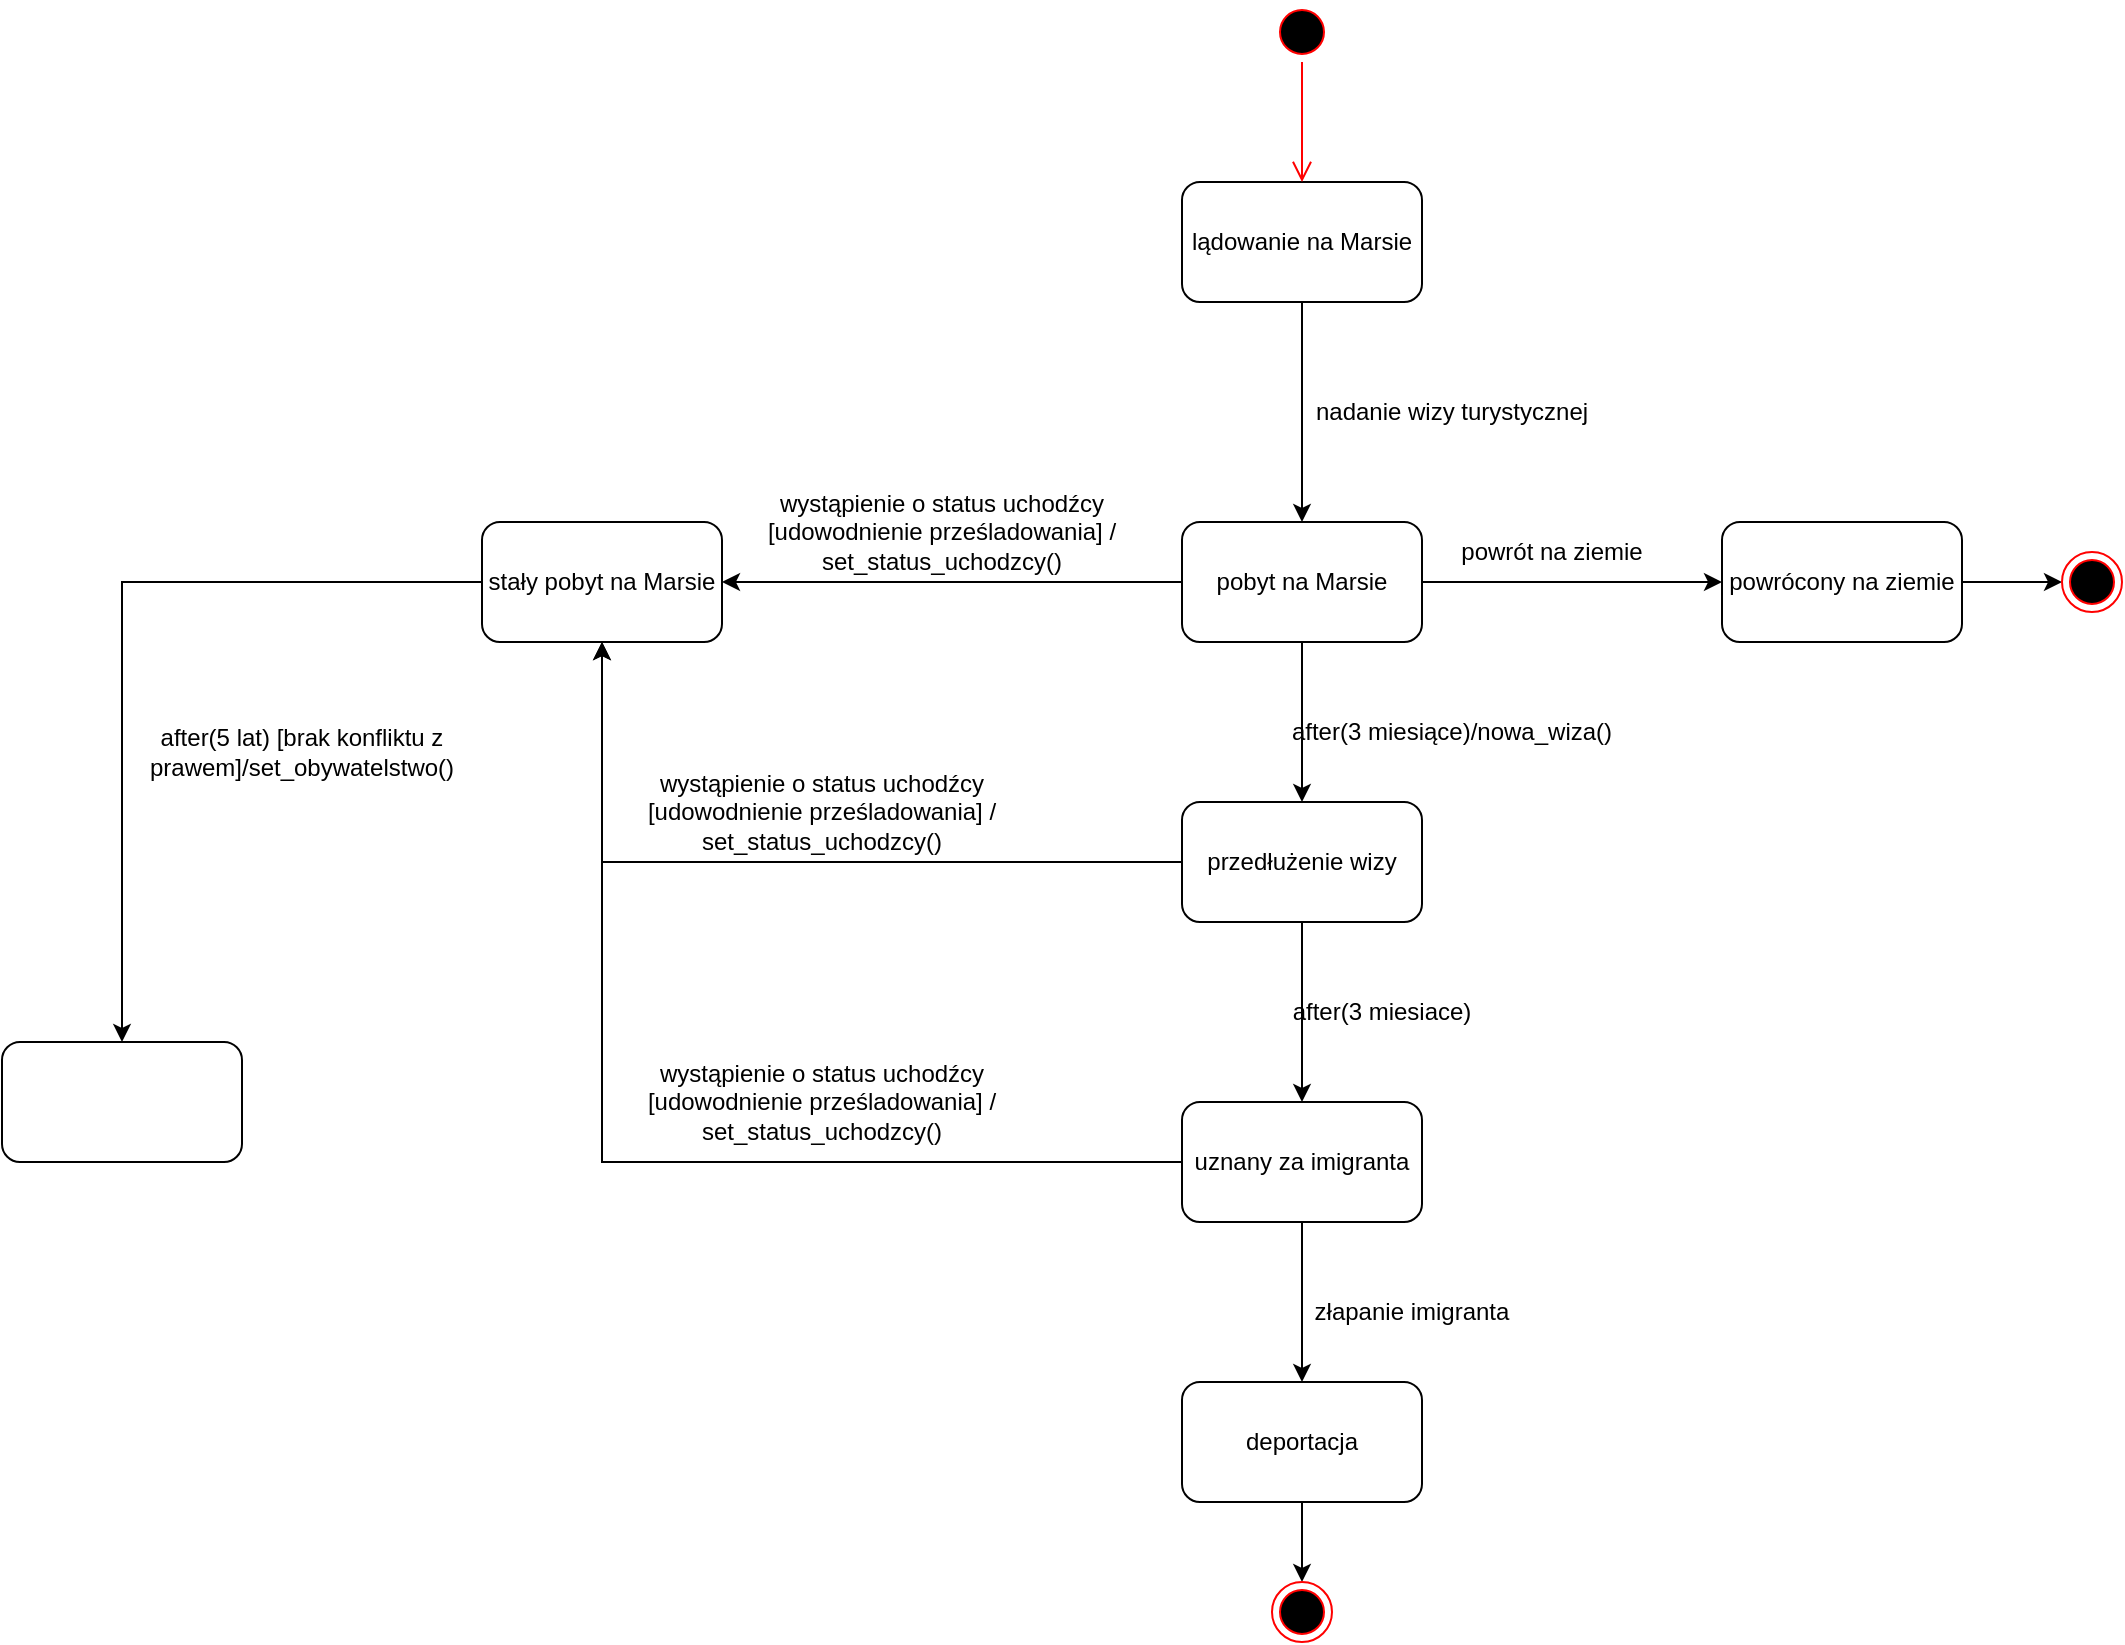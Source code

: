 <mxfile version="24.2.0" type="github">
  <diagram name="Strona-1" id="DNhIQK610OcryGrWqqYY">
    <mxGraphModel dx="2220" dy="758" grid="1" gridSize="10" guides="1" tooltips="1" connect="1" arrows="1" fold="1" page="1" pageScale="1" pageWidth="827" pageHeight="1169" math="0" shadow="0">
      <root>
        <mxCell id="0" />
        <mxCell id="1" parent="0" />
        <mxCell id="FOpxk1YOlKhjQuLyklLP-6" style="edgeStyle=orthogonalEdgeStyle;rounded=0;orthogonalLoop=1;jettySize=auto;html=1;entryX=0.5;entryY=0;entryDx=0;entryDy=0;" edge="1" parent="1" source="FOpxk1YOlKhjQuLyklLP-1" target="FOpxk1YOlKhjQuLyklLP-4">
          <mxGeometry relative="1" as="geometry" />
        </mxCell>
        <mxCell id="FOpxk1YOlKhjQuLyklLP-1" value="lądowanie na Marsie" style="rounded=1;whiteSpace=wrap;html=1;" vertex="1" parent="1">
          <mxGeometry x="130" y="140" width="120" height="60" as="geometry" />
        </mxCell>
        <mxCell id="FOpxk1YOlKhjQuLyklLP-2" value="" style="ellipse;html=1;shape=startState;fillColor=#000000;strokeColor=#ff0000;" vertex="1" parent="1">
          <mxGeometry x="175" y="50" width="30" height="30" as="geometry" />
        </mxCell>
        <mxCell id="FOpxk1YOlKhjQuLyklLP-3" value="" style="edgeStyle=orthogonalEdgeStyle;html=1;verticalAlign=bottom;endArrow=open;endSize=8;strokeColor=#ff0000;rounded=0;" edge="1" source="FOpxk1YOlKhjQuLyklLP-2" parent="1">
          <mxGeometry relative="1" as="geometry">
            <mxPoint x="190" y="140" as="targetPoint" />
          </mxGeometry>
        </mxCell>
        <mxCell id="FOpxk1YOlKhjQuLyklLP-9" style="edgeStyle=orthogonalEdgeStyle;rounded=0;orthogonalLoop=1;jettySize=auto;html=1;entryX=0;entryY=0.5;entryDx=0;entryDy=0;" edge="1" parent="1" source="FOpxk1YOlKhjQuLyklLP-4" target="FOpxk1YOlKhjQuLyklLP-8">
          <mxGeometry relative="1" as="geometry" />
        </mxCell>
        <mxCell id="FOpxk1YOlKhjQuLyklLP-15" style="edgeStyle=orthogonalEdgeStyle;rounded=0;orthogonalLoop=1;jettySize=auto;html=1;entryX=0.5;entryY=0;entryDx=0;entryDy=0;" edge="1" parent="1" source="FOpxk1YOlKhjQuLyklLP-4" target="FOpxk1YOlKhjQuLyklLP-13">
          <mxGeometry relative="1" as="geometry" />
        </mxCell>
        <mxCell id="FOpxk1YOlKhjQuLyklLP-26" style="edgeStyle=orthogonalEdgeStyle;rounded=0;orthogonalLoop=1;jettySize=auto;html=1;entryX=1;entryY=0.5;entryDx=0;entryDy=0;" edge="1" parent="1" source="FOpxk1YOlKhjQuLyklLP-4" target="FOpxk1YOlKhjQuLyklLP-25">
          <mxGeometry relative="1" as="geometry" />
        </mxCell>
        <mxCell id="FOpxk1YOlKhjQuLyklLP-4" value="pobyt na Marsie" style="rounded=1;whiteSpace=wrap;html=1;" vertex="1" parent="1">
          <mxGeometry x="130" y="310" width="120" height="60" as="geometry" />
        </mxCell>
        <mxCell id="FOpxk1YOlKhjQuLyklLP-7" value="nadanie wizy turystycznej" style="text;html=1;align=center;verticalAlign=middle;whiteSpace=wrap;rounded=0;" vertex="1" parent="1">
          <mxGeometry x="190" y="240" width="150" height="30" as="geometry" />
        </mxCell>
        <mxCell id="FOpxk1YOlKhjQuLyklLP-12" style="edgeStyle=orthogonalEdgeStyle;rounded=0;orthogonalLoop=1;jettySize=auto;html=1;entryX=0;entryY=0.5;entryDx=0;entryDy=0;" edge="1" parent="1" source="FOpxk1YOlKhjQuLyklLP-8" target="FOpxk1YOlKhjQuLyklLP-11">
          <mxGeometry relative="1" as="geometry" />
        </mxCell>
        <mxCell id="FOpxk1YOlKhjQuLyklLP-8" value="powrócony na ziemie" style="rounded=1;whiteSpace=wrap;html=1;" vertex="1" parent="1">
          <mxGeometry x="400" y="310" width="120" height="60" as="geometry" />
        </mxCell>
        <mxCell id="FOpxk1YOlKhjQuLyklLP-10" value="powrót na ziemie" style="text;html=1;align=center;verticalAlign=middle;whiteSpace=wrap;rounded=0;" vertex="1" parent="1">
          <mxGeometry x="240" y="310" width="150" height="30" as="geometry" />
        </mxCell>
        <mxCell id="FOpxk1YOlKhjQuLyklLP-11" value="" style="ellipse;html=1;shape=endState;fillColor=#000000;strokeColor=#ff0000;" vertex="1" parent="1">
          <mxGeometry x="570" y="325" width="30" height="30" as="geometry" />
        </mxCell>
        <mxCell id="FOpxk1YOlKhjQuLyklLP-18" style="edgeStyle=orthogonalEdgeStyle;rounded=0;orthogonalLoop=1;jettySize=auto;html=1;entryX=0.5;entryY=0;entryDx=0;entryDy=0;" edge="1" parent="1" source="FOpxk1YOlKhjQuLyklLP-13" target="FOpxk1YOlKhjQuLyklLP-17">
          <mxGeometry relative="1" as="geometry" />
        </mxCell>
        <mxCell id="FOpxk1YOlKhjQuLyklLP-27" style="edgeStyle=orthogonalEdgeStyle;rounded=0;orthogonalLoop=1;jettySize=auto;html=1;entryX=0.5;entryY=1;entryDx=0;entryDy=0;" edge="1" parent="1" source="FOpxk1YOlKhjQuLyklLP-13" target="FOpxk1YOlKhjQuLyklLP-25">
          <mxGeometry relative="1" as="geometry" />
        </mxCell>
        <mxCell id="FOpxk1YOlKhjQuLyklLP-13" value="przedłużenie wizy" style="rounded=1;whiteSpace=wrap;html=1;" vertex="1" parent="1">
          <mxGeometry x="130" y="450" width="120" height="60" as="geometry" />
        </mxCell>
        <mxCell id="FOpxk1YOlKhjQuLyklLP-16" value="after(3 miesiące)/nowa_wiza()" style="text;html=1;align=center;verticalAlign=middle;whiteSpace=wrap;rounded=0;" vertex="1" parent="1">
          <mxGeometry x="165" y="400" width="200" height="30" as="geometry" />
        </mxCell>
        <mxCell id="FOpxk1YOlKhjQuLyklLP-21" style="edgeStyle=orthogonalEdgeStyle;rounded=0;orthogonalLoop=1;jettySize=auto;html=1;" edge="1" parent="1" source="FOpxk1YOlKhjQuLyklLP-17" target="FOpxk1YOlKhjQuLyklLP-20">
          <mxGeometry relative="1" as="geometry" />
        </mxCell>
        <mxCell id="FOpxk1YOlKhjQuLyklLP-30" style="edgeStyle=orthogonalEdgeStyle;rounded=0;orthogonalLoop=1;jettySize=auto;html=1;entryX=0.5;entryY=1;entryDx=0;entryDy=0;" edge="1" parent="1" source="FOpxk1YOlKhjQuLyklLP-17" target="FOpxk1YOlKhjQuLyklLP-25">
          <mxGeometry relative="1" as="geometry" />
        </mxCell>
        <mxCell id="FOpxk1YOlKhjQuLyklLP-17" value="uznany za imigranta" style="rounded=1;whiteSpace=wrap;html=1;" vertex="1" parent="1">
          <mxGeometry x="130" y="600" width="120" height="60" as="geometry" />
        </mxCell>
        <mxCell id="FOpxk1YOlKhjQuLyklLP-19" value="after(3 miesiace)" style="text;html=1;align=center;verticalAlign=middle;whiteSpace=wrap;rounded=0;" vertex="1" parent="1">
          <mxGeometry x="165" y="540" width="130" height="30" as="geometry" />
        </mxCell>
        <mxCell id="FOpxk1YOlKhjQuLyklLP-24" style="edgeStyle=orthogonalEdgeStyle;rounded=0;orthogonalLoop=1;jettySize=auto;html=1;" edge="1" parent="1" source="FOpxk1YOlKhjQuLyklLP-20" target="FOpxk1YOlKhjQuLyklLP-23">
          <mxGeometry relative="1" as="geometry" />
        </mxCell>
        <mxCell id="FOpxk1YOlKhjQuLyklLP-20" value="deportacja" style="rounded=1;whiteSpace=wrap;html=1;" vertex="1" parent="1">
          <mxGeometry x="130" y="740" width="120" height="60" as="geometry" />
        </mxCell>
        <mxCell id="FOpxk1YOlKhjQuLyklLP-22" value="złapanie imigranta" style="text;html=1;align=center;verticalAlign=middle;whiteSpace=wrap;rounded=0;" vertex="1" parent="1">
          <mxGeometry x="190" y="690" width="110" height="30" as="geometry" />
        </mxCell>
        <mxCell id="FOpxk1YOlKhjQuLyklLP-23" value="" style="ellipse;html=1;shape=endState;fillColor=#000000;strokeColor=#ff0000;" vertex="1" parent="1">
          <mxGeometry x="175" y="840" width="30" height="30" as="geometry" />
        </mxCell>
        <mxCell id="FOpxk1YOlKhjQuLyklLP-37" style="edgeStyle=orthogonalEdgeStyle;rounded=0;orthogonalLoop=1;jettySize=auto;html=1;entryX=0.5;entryY=0;entryDx=0;entryDy=0;" edge="1" parent="1" source="FOpxk1YOlKhjQuLyklLP-25" target="FOpxk1YOlKhjQuLyklLP-36">
          <mxGeometry relative="1" as="geometry" />
        </mxCell>
        <mxCell id="FOpxk1YOlKhjQuLyklLP-25" value="stały pobyt na Marsie" style="rounded=1;whiteSpace=wrap;html=1;" vertex="1" parent="1">
          <mxGeometry x="-220" y="310" width="120" height="60" as="geometry" />
        </mxCell>
        <mxCell id="FOpxk1YOlKhjQuLyklLP-28" value="wystąpienie o status uchodźcy [udowodnienie prześladowania] / set_status_uchodzcy()" style="text;html=1;align=center;verticalAlign=middle;whiteSpace=wrap;rounded=0;" vertex="1" parent="1">
          <mxGeometry x="-140" y="440" width="180" height="30" as="geometry" />
        </mxCell>
        <mxCell id="FOpxk1YOlKhjQuLyklLP-34" value="wystąpienie o status uchodźcy [udowodnienie prześladowania] / set_status_uchodzcy()" style="text;html=1;align=center;verticalAlign=middle;whiteSpace=wrap;rounded=0;" vertex="1" parent="1">
          <mxGeometry x="-80" y="300" width="180" height="30" as="geometry" />
        </mxCell>
        <mxCell id="FOpxk1YOlKhjQuLyklLP-35" value="wystąpienie o status uchodźcy [udowodnienie prześladowania] / set_status_uchodzcy()" style="text;html=1;align=center;verticalAlign=middle;whiteSpace=wrap;rounded=0;" vertex="1" parent="1">
          <mxGeometry x="-140" y="585" width="180" height="30" as="geometry" />
        </mxCell>
        <mxCell id="FOpxk1YOlKhjQuLyklLP-36" value="" style="rounded=1;whiteSpace=wrap;html=1;" vertex="1" parent="1">
          <mxGeometry x="-460" y="570" width="120" height="60" as="geometry" />
        </mxCell>
        <mxCell id="FOpxk1YOlKhjQuLyklLP-38" value="after(5 lat) [brak konfliktu z prawem]/set_obywatelstwo()" style="text;html=1;align=center;verticalAlign=middle;whiteSpace=wrap;rounded=0;" vertex="1" parent="1">
          <mxGeometry x="-400" y="410" width="180" height="30" as="geometry" />
        </mxCell>
      </root>
    </mxGraphModel>
  </diagram>
</mxfile>
